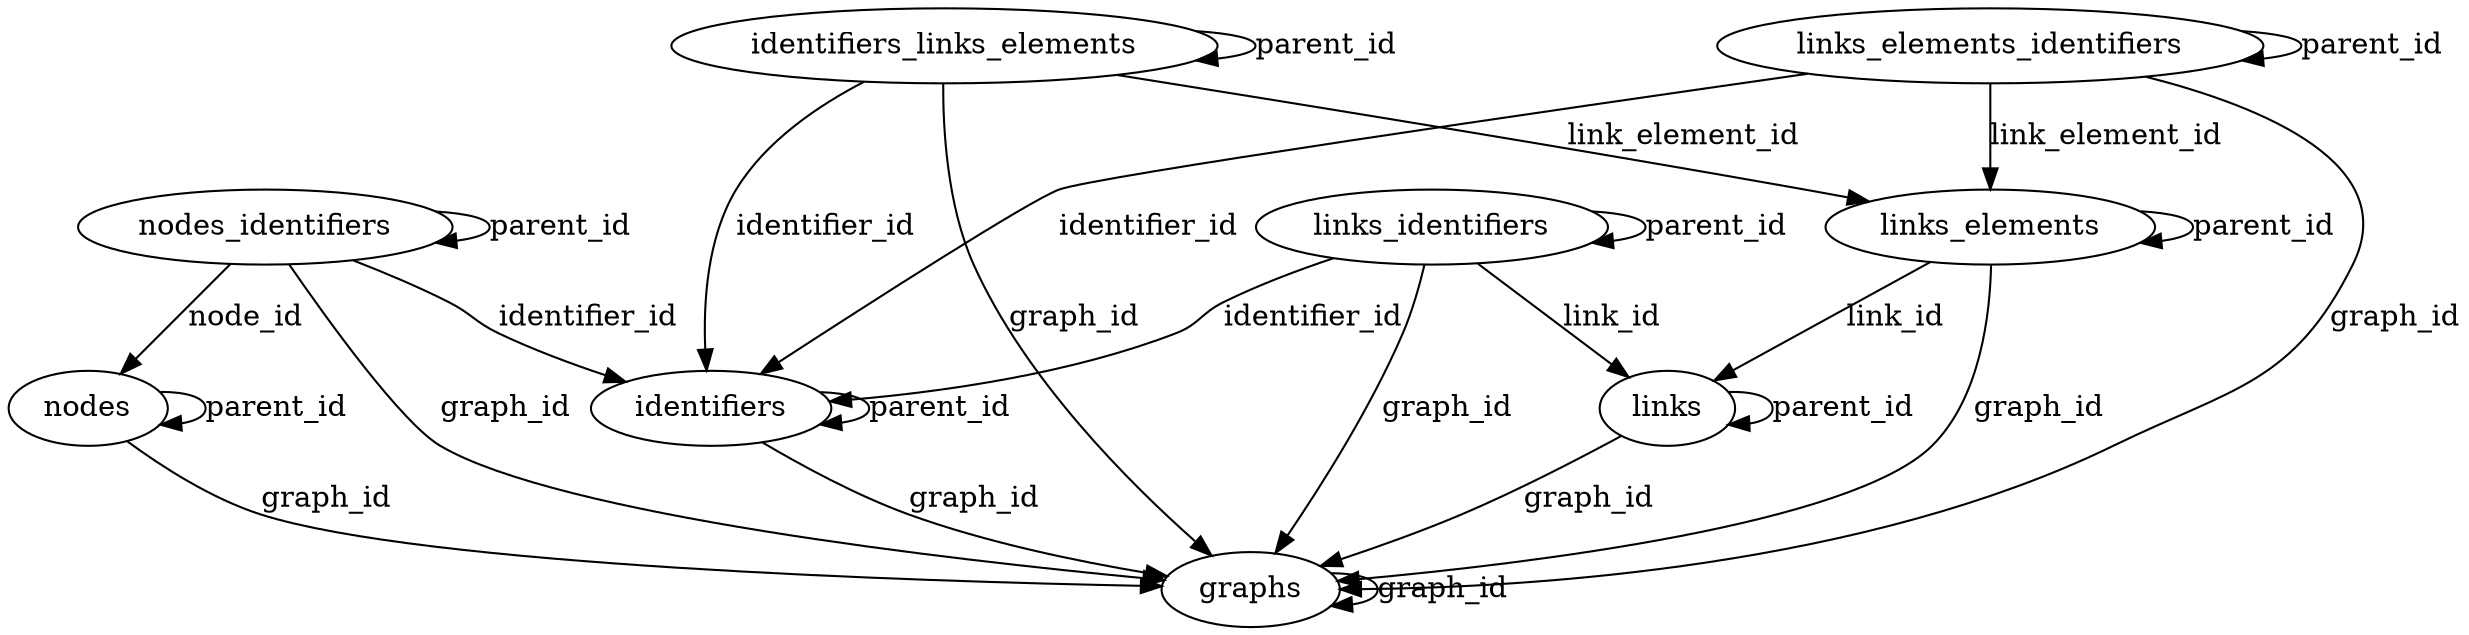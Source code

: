 digraph {
	graphs
	nodes
	identifiers
	nodes_identifiers
	links
	links_identifiers
	identifiers_links_elements
	links_elements
	links_elements_identifiers
	graphs -> graphs [label=graph_id]
	nodes -> graphs [label=graph_id]
	nodes -> nodes [label=parent_id]
	identifiers -> graphs [label=graph_id]
	identifiers -> identifiers [label=parent_id]
	nodes_identifiers -> graphs [label=graph_id]
	nodes_identifiers -> nodes_identifiers [label=parent_id]
	nodes_identifiers -> identifiers [label=identifier_id]
	nodes_identifiers -> nodes [label=node_id]
	links -> graphs [label=graph_id]
	links -> links [label=parent_id]
	links_identifiers -> graphs [label=graph_id]
	links_identifiers -> links_identifiers [label=parent_id]
	links_identifiers -> identifiers [label=identifier_id]
	links_identifiers -> links [label=link_id]
	identifiers_links_elements -> graphs [label=graph_id]
	identifiers_links_elements -> identifiers_links_elements [label=parent_id]
	identifiers_links_elements -> identifiers [label=identifier_id]
	identifiers_links_elements -> links_elements [label=link_element_id]
	links_elements -> graphs [label=graph_id]
	links_elements -> links_elements [label=parent_id]
	links_elements -> links [label=link_id]
	links_elements_identifiers -> graphs [label=graph_id]
	links_elements_identifiers -> links_elements_identifiers [label=parent_id]
	links_elements_identifiers -> links_elements [label=link_element_id]
	links_elements_identifiers -> identifiers [label=identifier_id]
}
